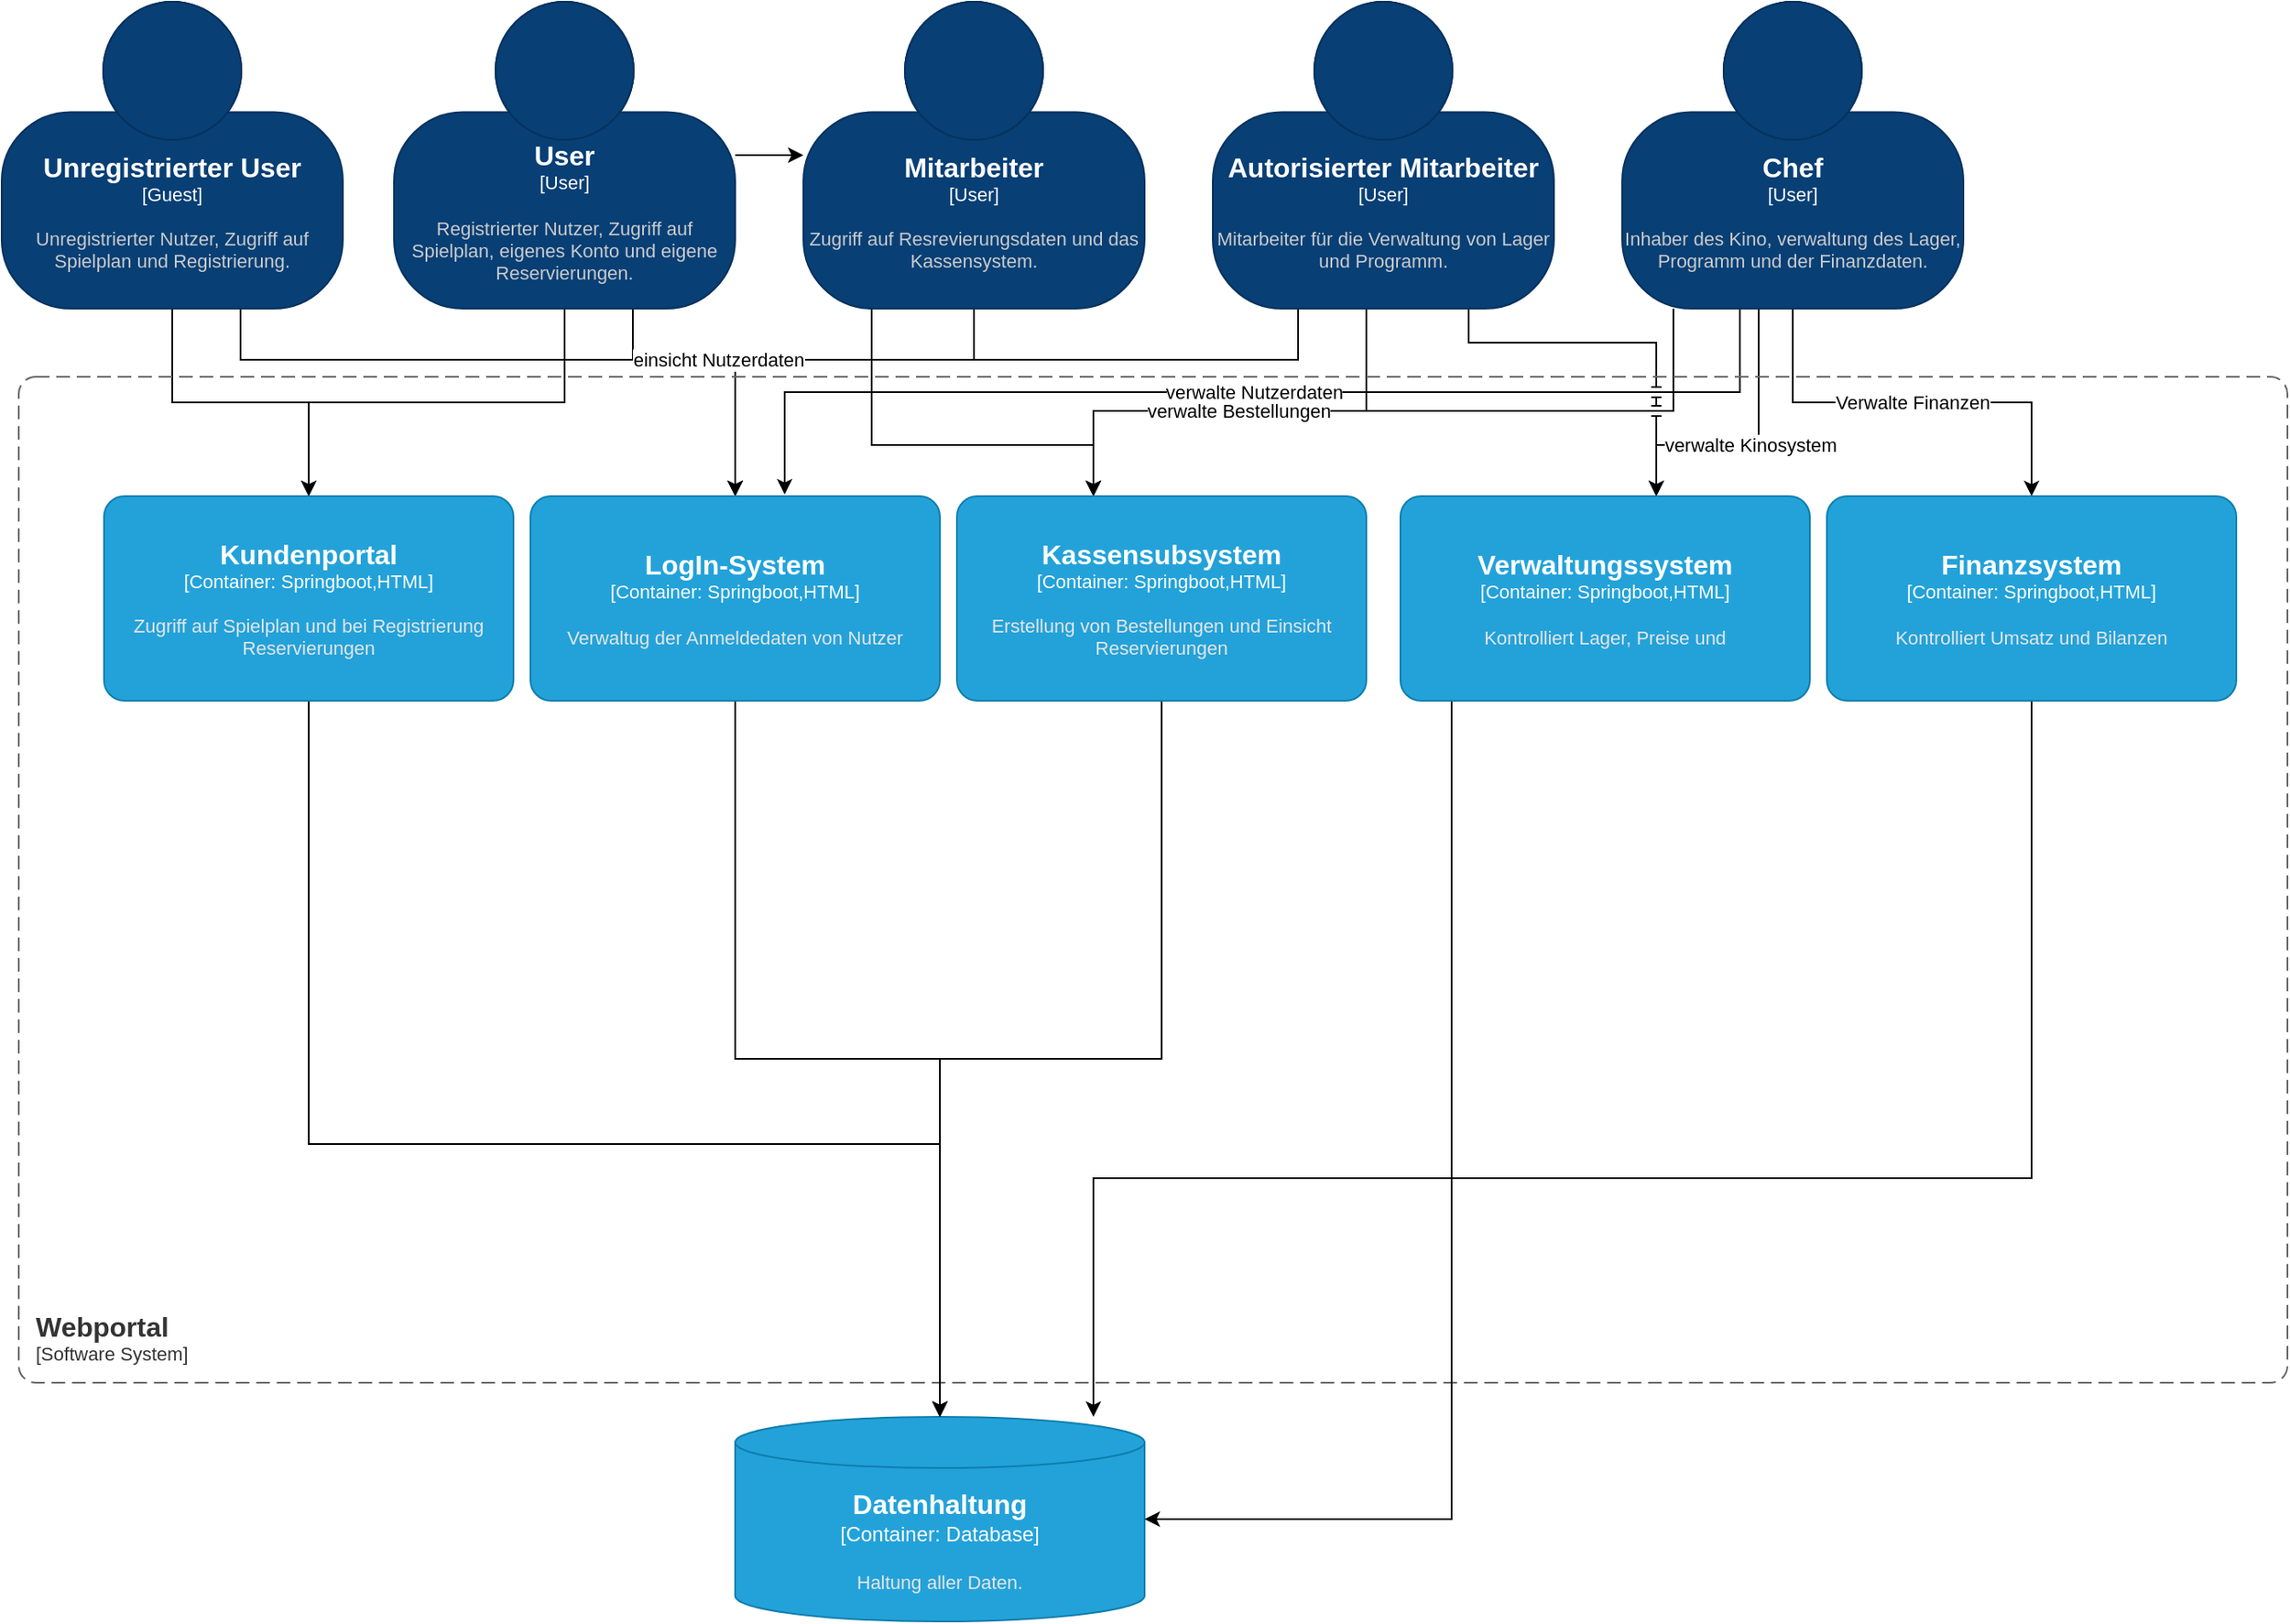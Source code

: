 <mxfile version="19.0.3" type="device"><diagram name="Page-1" id="qWgUCremwG8bkXrppPOQ"><mxGraphModel dx="1422" dy="857" grid="1" gridSize="10" guides="1" tooltips="1" connect="1" arrows="1" fold="1" page="1" pageScale="1" pageWidth="850" pageHeight="1100" math="0" shadow="0"><root><mxCell id="0"/><mxCell id="1" parent="0"/><mxCell id="QRRanMyKsi5uwaUoek7f-20" style="edgeStyle=orthogonalEdgeStyle;rounded=0;orthogonalLoop=1;jettySize=auto;html=1;" parent="1" source="QRRanMyKsi5uwaUoek7f-2" target="QRRanMyKsi5uwaUoek7f-17" edge="1"><mxGeometry relative="1" as="geometry"><Array as="points"><mxPoint x="1020" y="300"/><mxPoint x="680" y="300"/></Array></mxGeometry></mxCell><mxCell id="QRRanMyKsi5uwaUoek7f-23" value="verwalte Kinosystem" style="edgeStyle=orthogonalEdgeStyle;rounded=0;orthogonalLoop=1;jettySize=auto;html=1;" parent="1" source="QRRanMyKsi5uwaUoek7f-2" target="QRRanMyKsi5uwaUoek7f-21" edge="1"><mxGeometry relative="1" as="geometry"><Array as="points"><mxPoint x="1070" y="320"/><mxPoint x="1010" y="320"/></Array></mxGeometry></mxCell><mxCell id="gahS6u8rdoe-Uo1MSaVS-6" value="verwalte Nutzerdaten" style="edgeStyle=orthogonalEdgeStyle;rounded=0;orthogonalLoop=1;jettySize=auto;html=1;" edge="1" parent="1"><mxGeometry relative="1" as="geometry"><mxPoint x="1059" y="239" as="sourcePoint"/><mxPoint x="499" y="349" as="targetPoint"/><Array as="points"><mxPoint x="1059" y="289"/><mxPoint x="499" y="289"/></Array></mxGeometry></mxCell><mxCell id="gahS6u8rdoe-Uo1MSaVS-13" value="Verwalte Finanzen" style="edgeStyle=orthogonalEdgeStyle;rounded=0;orthogonalLoop=1;jettySize=auto;html=1;" edge="1" parent="1" source="QRRanMyKsi5uwaUoek7f-2" target="gahS6u8rdoe-Uo1MSaVS-12"><mxGeometry relative="1" as="geometry"/></mxCell><object placeholders="1" c4Name="Chef" c4Type="User" c4Description="Inhaber des Kino, verwaltung des Lager, Programm und der Finanzdaten." label="&lt;font style=&quot;font-size: 16px&quot;&gt;&lt;b&gt;%c4Name%&lt;/b&gt;&lt;/font&gt;&lt;div&gt;[%c4Type%]&lt;/div&gt;&lt;br&gt;&lt;div&gt;&lt;font style=&quot;font-size: 11px&quot;&gt;&lt;font color=&quot;#cccccc&quot;&gt;%c4Description%&lt;/font&gt;&lt;/div&gt;" id="QRRanMyKsi5uwaUoek7f-2"><mxCell style="html=1;fontSize=11;dashed=0;whiteSpace=wrap;fillColor=#083F75;strokeColor=#06315C;fontColor=#ffffff;shape=mxgraph.c4.person2;align=center;metaEdit=1;points=[[0.5,0,0],[1,0.5,0],[1,0.75,0],[0.75,1,0],[0.5,1,0],[0.25,1,0],[0,0.75,0],[0,0.5,0]];resizable=0;" parent="1" vertex="1"><mxGeometry x="990" y="60" width="200" height="180" as="geometry"/></mxCell></object><mxCell id="QRRanMyKsi5uwaUoek7f-19" value="verwalte Bestellungen" style="edgeStyle=orthogonalEdgeStyle;rounded=0;orthogonalLoop=1;jettySize=auto;html=1;" parent="1" source="QRRanMyKsi5uwaUoek7f-3" target="QRRanMyKsi5uwaUoek7f-17" edge="1"><mxGeometry relative="1" as="geometry"><Array as="points"><mxPoint x="840" y="300"/><mxPoint x="680" y="300"/></Array></mxGeometry></mxCell><mxCell id="QRRanMyKsi5uwaUoek7f-22" style="edgeStyle=orthogonalEdgeStyle;rounded=0;orthogonalLoop=1;jettySize=auto;html=1;jumpStyle=line;" parent="1" source="QRRanMyKsi5uwaUoek7f-3" target="QRRanMyKsi5uwaUoek7f-21" edge="1"><mxGeometry relative="1" as="geometry"><Array as="points"><mxPoint x="900" y="260"/><mxPoint x="1010" y="260"/></Array></mxGeometry></mxCell><mxCell id="gahS6u8rdoe-Uo1MSaVS-7" style="edgeStyle=orthogonalEdgeStyle;rounded=0;orthogonalLoop=1;jettySize=auto;html=1;exitX=0.25;exitY=1;exitDx=0;exitDy=0;exitPerimeter=0;" edge="1" parent="1" source="QRRanMyKsi5uwaUoek7f-3" target="gahS6u8rdoe-Uo1MSaVS-4"><mxGeometry relative="1" as="geometry"><Array as="points"><mxPoint x="800" y="270"/><mxPoint x="470" y="270"/></Array></mxGeometry></mxCell><object placeholders="1" c4Name="Autorisierter Mitarbeiter" c4Type="User" c4Description="Mitarbeiter für die Verwaltung von Lager und Programm." label="&lt;font style=&quot;font-size: 16px&quot;&gt;&lt;b&gt;%c4Name%&lt;/b&gt;&lt;/font&gt;&lt;div&gt;[%c4Type%]&lt;/div&gt;&lt;br&gt;&lt;div&gt;&lt;font style=&quot;font-size: 11px&quot;&gt;&lt;font color=&quot;#cccccc&quot;&gt;%c4Description%&lt;/font&gt;&lt;/div&gt;" id="QRRanMyKsi5uwaUoek7f-3"><mxCell style="html=1;fontSize=11;dashed=0;whiteSpace=wrap;fillColor=#083F75;strokeColor=#06315C;fontColor=#ffffff;shape=mxgraph.c4.person2;align=center;metaEdit=1;points=[[0.5,0,0],[1,0.5,0],[1,0.75,0],[0.75,1,0],[0.5,1,0],[0.25,1,0],[0,0.75,0],[0,0.5,0]];resizable=0;" parent="1" vertex="1"><mxGeometry x="750" y="60" width="200" height="180" as="geometry"/></mxCell></object><mxCell id="QRRanMyKsi5uwaUoek7f-18" style="edgeStyle=orthogonalEdgeStyle;rounded=0;orthogonalLoop=1;jettySize=auto;html=1;" parent="1" source="QRRanMyKsi5uwaUoek7f-4" target="QRRanMyKsi5uwaUoek7f-17" edge="1"><mxGeometry relative="1" as="geometry"><Array as="points"><mxPoint x="550" y="320"/><mxPoint x="680" y="320"/></Array></mxGeometry></mxCell><mxCell id="gahS6u8rdoe-Uo1MSaVS-8" style="edgeStyle=orthogonalEdgeStyle;rounded=0;orthogonalLoop=1;jettySize=auto;html=1;" edge="1" parent="1" source="QRRanMyKsi5uwaUoek7f-4"><mxGeometry relative="1" as="geometry"><mxPoint x="470" y="360" as="targetPoint"/><Array as="points"><mxPoint x="610" y="270"/><mxPoint x="470" y="270"/></Array></mxGeometry></mxCell><object placeholders="1" c4Name="Mitarbeiter" c4Type="User" c4Description="Zugriff auf Resrevierungsdaten und das Kassensystem." label="&lt;font style=&quot;font-size: 16px&quot;&gt;&lt;b&gt;%c4Name%&lt;/b&gt;&lt;/font&gt;&lt;div&gt;[%c4Type%]&lt;/div&gt;&lt;br&gt;&lt;div&gt;&lt;font style=&quot;font-size: 11px&quot;&gt;&lt;font color=&quot;#cccccc&quot;&gt;%c4Description%&lt;/font&gt;&lt;/div&gt;" id="QRRanMyKsi5uwaUoek7f-4"><mxCell style="html=1;fontSize=11;dashed=0;whiteSpace=wrap;fillColor=#083F75;strokeColor=#06315C;fontColor=#ffffff;shape=mxgraph.c4.person2;align=center;metaEdit=1;points=[[0.5,0,0],[1,0.5,0],[1,0.75,0],[0.75,1,0],[0.5,1,0],[0.25,1,0],[0,0.75,0],[0,0.5,0]];resizable=0;" parent="1" vertex="1"><mxGeometry x="510" y="60" width="200" height="180" as="geometry"/></mxCell></object><mxCell id="QRRanMyKsi5uwaUoek7f-16" style="edgeStyle=orthogonalEdgeStyle;rounded=0;orthogonalLoop=1;jettySize=auto;html=1;" parent="1" source="QRRanMyKsi5uwaUoek7f-5" target="QRRanMyKsi5uwaUoek7f-14" edge="1"><mxGeometry relative="1" as="geometry"/></mxCell><mxCell id="gahS6u8rdoe-Uo1MSaVS-9" value="" style="edgeStyle=orthogonalEdgeStyle;rounded=0;orthogonalLoop=1;jettySize=auto;html=1;" edge="1" parent="1" source="QRRanMyKsi5uwaUoek7f-5" target="QRRanMyKsi5uwaUoek7f-4"><mxGeometry relative="1" as="geometry"><Array as="points"><mxPoint x="520" y="150"/></Array></mxGeometry></mxCell><mxCell id="gahS6u8rdoe-Uo1MSaVS-10" style="edgeStyle=orthogonalEdgeStyle;rounded=0;orthogonalLoop=1;jettySize=auto;html=1;entryX=0.5;entryY=0;entryDx=0;entryDy=0;entryPerimeter=0;" edge="1" parent="1" source="QRRanMyKsi5uwaUoek7f-5" target="gahS6u8rdoe-Uo1MSaVS-4"><mxGeometry relative="1" as="geometry"><Array as="points"><mxPoint x="410" y="270"/><mxPoint x="470" y="270"/></Array></mxGeometry></mxCell><object placeholders="1" c4Name="User" c4Type="User" c4Description="Registrierter Nutzer, Zugriff auf Spielplan, eigenes Konto und eigene Reservierungen." label="&lt;font style=&quot;font-size: 16px&quot;&gt;&lt;b&gt;%c4Name%&lt;/b&gt;&lt;/font&gt;&lt;div&gt;[%c4Type%]&lt;/div&gt;&lt;br&gt;&lt;div&gt;&lt;font style=&quot;font-size: 11px&quot;&gt;&lt;font color=&quot;#cccccc&quot;&gt;%c4Description%&lt;/font&gt;&lt;/div&gt;" id="QRRanMyKsi5uwaUoek7f-5"><mxCell style="html=1;fontSize=11;dashed=0;whiteSpace=wrap;fillColor=#083F75;strokeColor=#06315C;fontColor=#ffffff;shape=mxgraph.c4.person2;align=center;metaEdit=1;points=[[0.5,0,0],[1,0.5,0],[1,0.75,0],[0.75,1,0],[0.5,1,0],[0.25,1,0],[0,0.75,0],[0,0.5,0]];resizable=0;" parent="1" vertex="1"><mxGeometry x="270" y="60" width="200" height="180" as="geometry"/></mxCell></object><object placeholders="1" c4Type="Datenhaltung" c4Container="Container" c4Technology="Database" c4Description="Haltung aller Daten." label="&lt;font style=&quot;font-size: 16px&quot;&gt;&lt;b&gt;%c4Type%&lt;/b&gt;&lt;/font&gt;&lt;div&gt;[%c4Container%:&amp;nbsp;%c4Technology%]&lt;/div&gt;&lt;br&gt;&lt;div&gt;&lt;font style=&quot;font-size: 11px&quot;&gt;&lt;font color=&quot;#E6E6E6&quot;&gt;%c4Description%&lt;/font&gt;&lt;/div&gt;" id="QRRanMyKsi5uwaUoek7f-7"><mxCell style="shape=cylinder3;size=15;whiteSpace=wrap;html=1;boundedLbl=1;rounded=0;labelBackgroundColor=none;fillColor=#23A2D9;fontSize=12;fontColor=#ffffff;align=center;strokeColor=#0E7DAD;metaEdit=1;points=[[0.5,0,0],[1,0.25,0],[1,0.5,0],[1,0.75,0],[0.5,1,0],[0,0.75,0],[0,0.5,0],[0,0.25,0]];resizable=0;" parent="1" vertex="1"><mxGeometry x="470" y="890" width="240" height="120" as="geometry"/></mxCell></object><mxCell id="QRRanMyKsi5uwaUoek7f-15" style="edgeStyle=orthogonalEdgeStyle;rounded=0;orthogonalLoop=1;jettySize=auto;html=1;" parent="1" source="QRRanMyKsi5uwaUoek7f-11" target="QRRanMyKsi5uwaUoek7f-14" edge="1"><mxGeometry relative="1" as="geometry"/></mxCell><mxCell id="gahS6u8rdoe-Uo1MSaVS-11" value="einsicht Nutzerdaten" style="edgeStyle=orthogonalEdgeStyle;rounded=0;orthogonalLoop=1;jettySize=auto;html=1;" edge="1" parent="1" source="QRRanMyKsi5uwaUoek7f-11" target="gahS6u8rdoe-Uo1MSaVS-4"><mxGeometry x="0.55" relative="1" as="geometry"><Array as="points"><mxPoint x="180" y="270"/><mxPoint x="470" y="270"/></Array><mxPoint as="offset"/></mxGeometry></mxCell><object placeholders="1" c4Name="Unregistrierter User" c4Type="Guest" c4Description="Unregistrierter Nutzer, Zugriff auf Spielplan und Registrierung." label="&lt;font style=&quot;font-size: 16px&quot;&gt;&lt;b&gt;%c4Name%&lt;/b&gt;&lt;/font&gt;&lt;div&gt;[%c4Type%]&lt;/div&gt;&lt;br&gt;&lt;div&gt;&lt;font style=&quot;font-size: 11px&quot;&gt;&lt;font color=&quot;#cccccc&quot;&gt;%c4Description%&lt;/font&gt;&lt;/div&gt;" id="QRRanMyKsi5uwaUoek7f-11"><mxCell style="html=1;fontSize=11;dashed=0;whiteSpace=wrap;fillColor=#083F75;strokeColor=#06315C;fontColor=#ffffff;shape=mxgraph.c4.person2;align=center;metaEdit=1;points=[[0.5,0,0],[1,0.5,0],[1,0.75,0],[0.75,1,0],[0.5,1,0],[0.25,1,0],[0,0.75,0],[0,0.5,0]];resizable=0;" parent="1" vertex="1"><mxGeometry x="40" y="60" width="200" height="180" as="geometry"/></mxCell></object><object placeholders="1" c4Name="Webportal" c4Type="SystemScopeBoundary" c4Application="Software System" label="&lt;font style=&quot;font-size: 16px&quot;&gt;&lt;b&gt;&lt;div style=&quot;text-align: left&quot;&gt;%c4Name%&lt;/div&gt;&lt;/b&gt;&lt;/font&gt;&lt;div style=&quot;text-align: left&quot;&gt;[%c4Application%]&lt;/div&gt;" id="QRRanMyKsi5uwaUoek7f-12"><mxCell style="rounded=1;fontSize=11;whiteSpace=wrap;html=1;dashed=1;arcSize=20;fillColor=none;strokeColor=#666666;fontColor=#333333;labelBackgroundColor=none;align=left;verticalAlign=bottom;labelBorderColor=none;spacingTop=0;spacing=10;dashPattern=8 4;metaEdit=1;rotatable=0;perimeter=rectanglePerimeter;noLabel=0;labelPadding=0;allowArrows=0;connectable=0;expand=0;recursiveResize=0;editable=1;pointerEvents=0;absoluteArcSize=1;points=[[0.25,0,0],[0.5,0,0],[0.75,0,0],[1,0.25,0],[1,0.5,0],[1,0.75,0],[0.75,1,0],[0.5,1,0],[0.25,1,0],[0,0.75,0],[0,0.5,0],[0,0.25,0]];" parent="1" vertex="1"><mxGeometry x="50" y="280" width="1330" height="590" as="geometry"/></mxCell></object><mxCell id="gahS6u8rdoe-Uo1MSaVS-3" style="edgeStyle=orthogonalEdgeStyle;rounded=0;orthogonalLoop=1;jettySize=auto;html=1;" edge="1" parent="1" source="QRRanMyKsi5uwaUoek7f-14" target="QRRanMyKsi5uwaUoek7f-7"><mxGeometry relative="1" as="geometry"><Array as="points"><mxPoint x="220" y="730"/><mxPoint x="590" y="730"/></Array></mxGeometry></mxCell><object placeholders="1" c4Name="Kundenportal" c4Type="Container" c4Technology="Springboot,HTML" c4Description="Zugriff auf Spielplan und bei Registrierung Reservierungen" label="&lt;font style=&quot;font-size: 16px&quot;&gt;&lt;b&gt;%c4Name%&lt;/b&gt;&lt;/font&gt;&lt;div&gt;[%c4Type%: %c4Technology%]&lt;/div&gt;&lt;br&gt;&lt;div&gt;&lt;font style=&quot;font-size: 11px&quot;&gt;&lt;font color=&quot;#E6E6E6&quot;&gt;%c4Description%&lt;/font&gt;&lt;/div&gt;" id="QRRanMyKsi5uwaUoek7f-14"><mxCell style="rounded=1;whiteSpace=wrap;html=1;fontSize=11;labelBackgroundColor=none;fillColor=#23A2D9;fontColor=#ffffff;align=center;arcSize=10;strokeColor=#0E7DAD;metaEdit=1;resizable=0;points=[[0.25,0,0],[0.5,0,0],[0.75,0,0],[1,0.25,0],[1,0.5,0],[1,0.75,0],[0.75,1,0],[0.5,1,0],[0.25,1,0],[0,0.75,0],[0,0.5,0],[0,0.25,0]];" parent="1" vertex="1"><mxGeometry x="100" y="350" width="240" height="120" as="geometry"/></mxCell></object><mxCell id="gahS6u8rdoe-Uo1MSaVS-1" style="edgeStyle=orthogonalEdgeStyle;rounded=0;orthogonalLoop=1;jettySize=auto;html=1;" edge="1" parent="1" source="QRRanMyKsi5uwaUoek7f-17" target="QRRanMyKsi5uwaUoek7f-7"><mxGeometry relative="1" as="geometry"/></mxCell><object placeholders="1" c4Name="Kassensubsystem" c4Type="Container" c4Technology="Springboot,HTML" c4Description="Erstellung von Bestellungen und Einsicht Reservierungen" label="&lt;font style=&quot;font-size: 16px&quot;&gt;&lt;b&gt;%c4Name%&lt;/b&gt;&lt;/font&gt;&lt;div&gt;[%c4Type%: %c4Technology%]&lt;/div&gt;&lt;br&gt;&lt;div&gt;&lt;font style=&quot;font-size: 11px&quot;&gt;&lt;font color=&quot;#E6E6E6&quot;&gt;%c4Description%&lt;/font&gt;&lt;/div&gt;" id="QRRanMyKsi5uwaUoek7f-17"><mxCell style="rounded=1;whiteSpace=wrap;html=1;fontSize=11;labelBackgroundColor=none;fillColor=#23A2D9;fontColor=#ffffff;align=center;arcSize=10;strokeColor=#0E7DAD;metaEdit=1;resizable=0;points=[[0.25,0,0],[0.5,0,0],[0.75,0,0],[1,0.25,0],[1,0.5,0],[1,0.75,0],[0.75,1,0],[0.5,1,0],[0.25,1,0],[0,0.75,0],[0,0.5,0],[0,0.25,0]];" parent="1" vertex="1"><mxGeometry x="600" y="350" width="240" height="120" as="geometry"/></mxCell></object><mxCell id="gahS6u8rdoe-Uo1MSaVS-2" style="edgeStyle=orthogonalEdgeStyle;rounded=0;orthogonalLoop=1;jettySize=auto;html=1;" edge="1" parent="1" source="QRRanMyKsi5uwaUoek7f-21" target="QRRanMyKsi5uwaUoek7f-7"><mxGeometry relative="1" as="geometry"><Array as="points"><mxPoint x="890" y="950"/></Array></mxGeometry></mxCell><object placeholders="1" c4Name="Verwaltungssystem" c4Type="Container" c4Technology="Springboot,HTML" c4Description="Kontrolliert Lager, Preise und " label="&lt;font style=&quot;font-size: 16px&quot;&gt;&lt;b&gt;%c4Name%&lt;/b&gt;&lt;/font&gt;&lt;div&gt;[%c4Type%: %c4Technology%]&lt;/div&gt;&lt;br&gt;&lt;div&gt;&lt;font style=&quot;font-size: 11px&quot;&gt;&lt;font color=&quot;#E6E6E6&quot;&gt;%c4Description%&lt;/font&gt;&lt;/div&gt;" id="QRRanMyKsi5uwaUoek7f-21"><mxCell style="rounded=1;whiteSpace=wrap;html=1;fontSize=11;labelBackgroundColor=none;fillColor=#23A2D9;fontColor=#ffffff;align=center;arcSize=10;strokeColor=#0E7DAD;metaEdit=1;resizable=0;points=[[0.25,0,0],[0.5,0,0],[0.75,0,0],[1,0.25,0],[1,0.5,0],[1,0.75,0],[0.75,1,0],[0.5,1,0],[0.25,1,0],[0,0.75,0],[0,0.5,0],[0,0.25,0]];" parent="1" vertex="1"><mxGeometry x="860" y="350" width="240" height="120" as="geometry"/></mxCell></object><mxCell id="gahS6u8rdoe-Uo1MSaVS-5" style="edgeStyle=orthogonalEdgeStyle;rounded=0;orthogonalLoop=1;jettySize=auto;html=1;" edge="1" parent="1" source="gahS6u8rdoe-Uo1MSaVS-4" target="QRRanMyKsi5uwaUoek7f-7"><mxGeometry relative="1" as="geometry"/></mxCell><object placeholders="1" c4Name="LogIn-System" c4Type="Container" c4Technology="Springboot,HTML" c4Description="Verwaltug der Anmeldedaten von Nutzer" label="&lt;font style=&quot;font-size: 16px&quot;&gt;&lt;b&gt;%c4Name%&lt;/b&gt;&lt;/font&gt;&lt;div&gt;[%c4Type%: %c4Technology%]&lt;/div&gt;&lt;br&gt;&lt;div&gt;&lt;font style=&quot;font-size: 11px&quot;&gt;&lt;font color=&quot;#E6E6E6&quot;&gt;%c4Description%&lt;/font&gt;&lt;/div&gt;" id="gahS6u8rdoe-Uo1MSaVS-4"><mxCell style="rounded=1;whiteSpace=wrap;html=1;fontSize=11;labelBackgroundColor=none;fillColor=#23A2D9;fontColor=#ffffff;align=center;arcSize=10;strokeColor=#0E7DAD;metaEdit=1;resizable=0;points=[[0.25,0,0],[0.5,0,0],[0.75,0,0],[1,0.25,0],[1,0.5,0],[1,0.75,0],[0.75,1,0],[0.5,1,0],[0.25,1,0],[0,0.75,0],[0,0.5,0],[0,0.25,0]];" vertex="1" parent="1"><mxGeometry x="350" y="350" width="240" height="120" as="geometry"/></mxCell></object><mxCell id="gahS6u8rdoe-Uo1MSaVS-14" style="edgeStyle=orthogonalEdgeStyle;rounded=0;orthogonalLoop=1;jettySize=auto;html=1;" edge="1" parent="1" source="gahS6u8rdoe-Uo1MSaVS-12" target="QRRanMyKsi5uwaUoek7f-7"><mxGeometry relative="1" as="geometry"><Array as="points"><mxPoint x="1230" y="750"/><mxPoint x="680" y="750"/></Array></mxGeometry></mxCell><object placeholders="1" c4Name="Finanzsystem" c4Type="Container" c4Technology="Springboot,HTML" c4Description="Kontrolliert Umsatz und Bilanzen" label="&lt;font style=&quot;font-size: 16px&quot;&gt;&lt;b&gt;%c4Name%&lt;/b&gt;&lt;/font&gt;&lt;div&gt;[%c4Type%: %c4Technology%]&lt;/div&gt;&lt;br&gt;&lt;div&gt;&lt;font style=&quot;font-size: 11px&quot;&gt;&lt;font color=&quot;#E6E6E6&quot;&gt;%c4Description%&lt;/font&gt;&lt;/div&gt;" id="gahS6u8rdoe-Uo1MSaVS-12"><mxCell style="rounded=1;whiteSpace=wrap;html=1;fontSize=11;labelBackgroundColor=none;fillColor=#23A2D9;fontColor=#ffffff;align=center;arcSize=10;strokeColor=#0E7DAD;metaEdit=1;resizable=0;points=[[0.25,0,0],[0.5,0,0],[0.75,0,0],[1,0.25,0],[1,0.5,0],[1,0.75,0],[0.75,1,0],[0.5,1,0],[0.25,1,0],[0,0.75,0],[0,0.5,0],[0,0.25,0]];" vertex="1" parent="1"><mxGeometry x="1110" y="350" width="240" height="120" as="geometry"/></mxCell></object></root></mxGraphModel></diagram></mxfile>